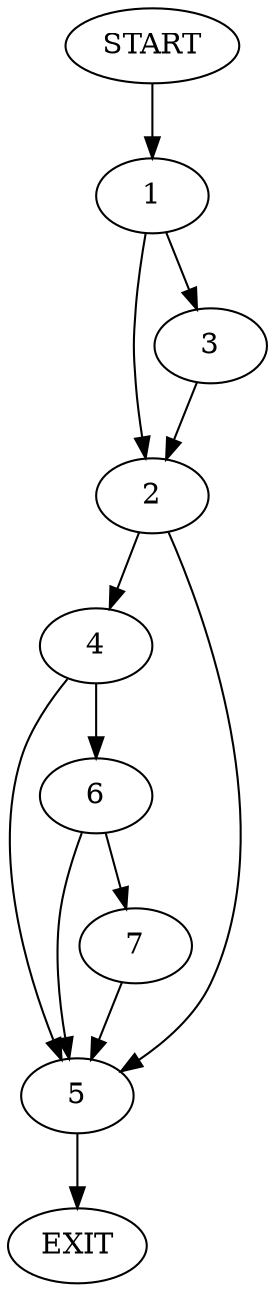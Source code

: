 digraph {
0 [label="START"]
8 [label="EXIT"]
0 -> 1
1 -> 2
1 -> 3
3 -> 2
2 -> 4
2 -> 5
4 -> 6
4 -> 5
5 -> 8
6 -> 7
6 -> 5
7 -> 5
}
